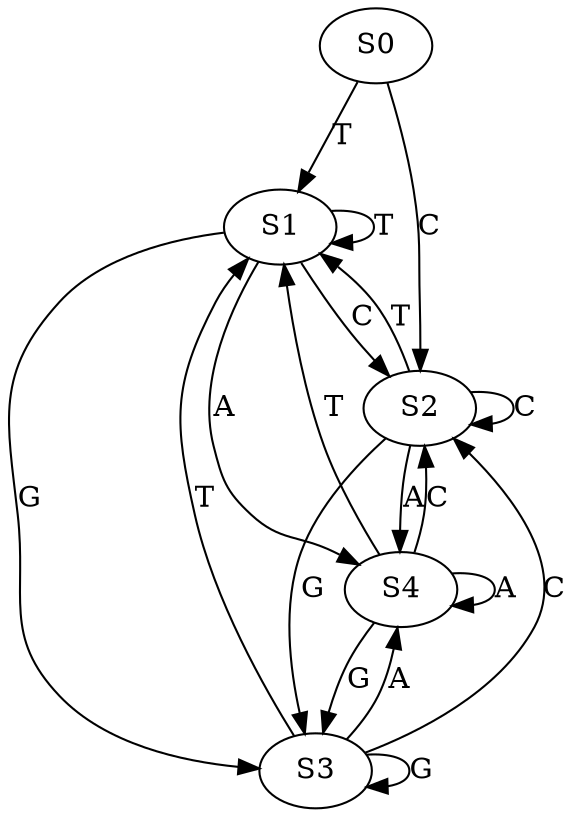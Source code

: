 strict digraph  {
	S0 -> S1 [ label = T ];
	S0 -> S2 [ label = C ];
	S1 -> S3 [ label = G ];
	S1 -> S2 [ label = C ];
	S1 -> S4 [ label = A ];
	S1 -> S1 [ label = T ];
	S2 -> S4 [ label = A ];
	S2 -> S1 [ label = T ];
	S2 -> S2 [ label = C ];
	S2 -> S3 [ label = G ];
	S3 -> S2 [ label = C ];
	S3 -> S1 [ label = T ];
	S3 -> S4 [ label = A ];
	S3 -> S3 [ label = G ];
	S4 -> S3 [ label = G ];
	S4 -> S1 [ label = T ];
	S4 -> S4 [ label = A ];
	S4 -> S2 [ label = C ];
}

